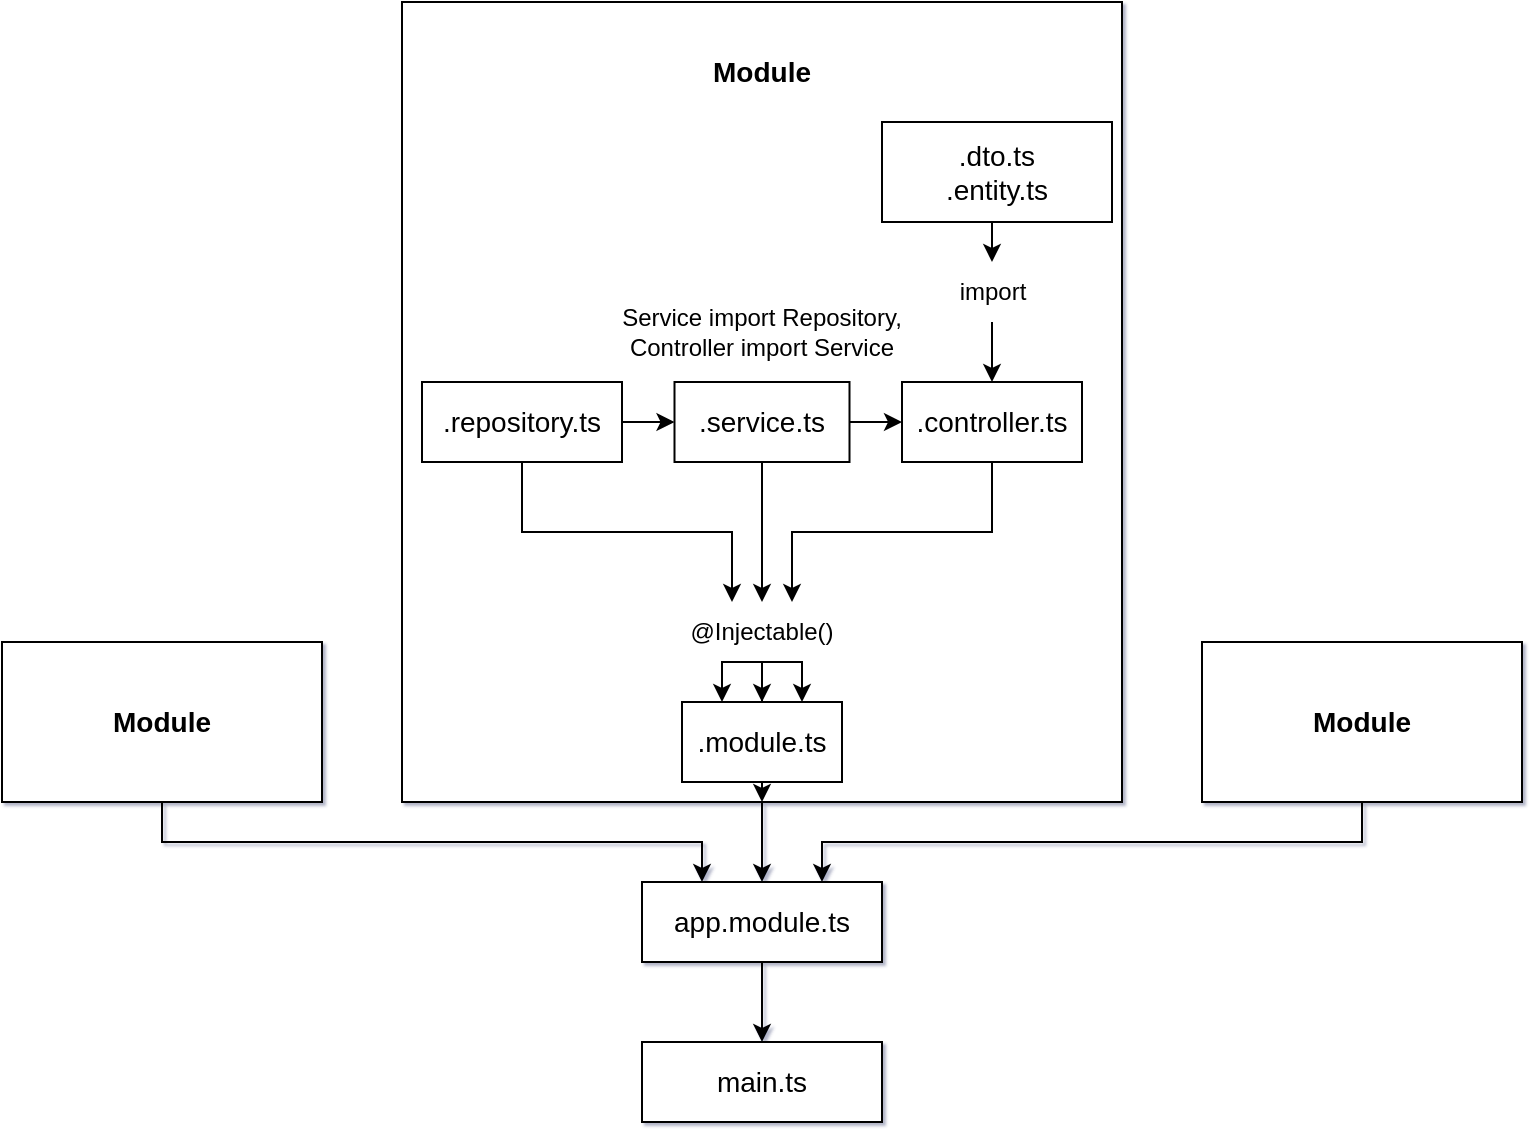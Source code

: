 <mxfile version="21.2.1" type="device">
  <diagram name="Page-1" id="4DkizfUiRQXE5far4hzq">
    <mxGraphModel dx="1026" dy="692" grid="1" gridSize="10" guides="1" tooltips="1" connect="1" arrows="1" fold="1" page="1" pageScale="1" pageWidth="850" pageHeight="1100" math="0" shadow="1">
      <root>
        <mxCell id="0" />
        <mxCell id="1" parent="0" />
        <mxCell id="ZQ_kA6Eb0KY1lvP0p--b-26" style="edgeStyle=orthogonalEdgeStyle;rounded=0;orthogonalLoop=1;jettySize=auto;html=1;exitX=0.5;exitY=1;exitDx=0;exitDy=0;" parent="1" source="ZQ_kA6Eb0KY1lvP0p--b-1" target="ZQ_kA6Eb0KY1lvP0p--b-25" edge="1">
          <mxGeometry relative="1" as="geometry" />
        </mxCell>
        <mxCell id="ZQ_kA6Eb0KY1lvP0p--b-1" value="" style="whiteSpace=wrap;html=1;" parent="1" vertex="1">
          <mxGeometry x="240" y="80" width="360" height="400" as="geometry" />
        </mxCell>
        <mxCell id="ZQ_kA6Eb0KY1lvP0p--b-30" style="edgeStyle=orthogonalEdgeStyle;rounded=0;orthogonalLoop=1;jettySize=auto;html=1;exitX=0.5;exitY=1;exitDx=0;exitDy=0;entryX=0.75;entryY=0;entryDx=0;entryDy=0;" parent="1" source="ZQ_kA6Eb0KY1lvP0p--b-2" target="ZQ_kA6Eb0KY1lvP0p--b-25" edge="1">
          <mxGeometry relative="1" as="geometry" />
        </mxCell>
        <mxCell id="ZQ_kA6Eb0KY1lvP0p--b-2" value="" style="whiteSpace=wrap;html=1;" parent="1" vertex="1">
          <mxGeometry x="640" y="400" width="160" height="80" as="geometry" />
        </mxCell>
        <mxCell id="ZQ_kA6Eb0KY1lvP0p--b-31" style="edgeStyle=orthogonalEdgeStyle;rounded=0;orthogonalLoop=1;jettySize=auto;html=1;exitX=0.5;exitY=1;exitDx=0;exitDy=0;entryX=0.25;entryY=0;entryDx=0;entryDy=0;" parent="1" source="ZQ_kA6Eb0KY1lvP0p--b-3" target="ZQ_kA6Eb0KY1lvP0p--b-25" edge="1">
          <mxGeometry relative="1" as="geometry" />
        </mxCell>
        <mxCell id="ZQ_kA6Eb0KY1lvP0p--b-3" value="" style="whiteSpace=wrap;html=1;" parent="1" vertex="1">
          <mxGeometry x="40" y="400" width="160" height="80" as="geometry" />
        </mxCell>
        <mxCell id="ZQ_kA6Eb0KY1lvP0p--b-4" value="&lt;font style=&quot;font-size: 14px;&quot;&gt;&lt;b&gt;Module&lt;/b&gt;&lt;/font&gt;" style="text;html=1;strokeColor=none;fillColor=none;align=center;verticalAlign=middle;whiteSpace=wrap;rounded=0;" parent="1" vertex="1">
          <mxGeometry x="90" y="425" width="60" height="30" as="geometry" />
        </mxCell>
        <mxCell id="ZQ_kA6Eb0KY1lvP0p--b-7" value="&lt;font style=&quot;font-size: 14px;&quot;&gt;&lt;b&gt;Module&lt;/b&gt;&lt;/font&gt;" style="text;html=1;strokeColor=none;fillColor=none;align=center;verticalAlign=middle;whiteSpace=wrap;rounded=0;" parent="1" vertex="1">
          <mxGeometry x="690" y="425" width="60" height="30" as="geometry" />
        </mxCell>
        <mxCell id="ZQ_kA6Eb0KY1lvP0p--b-8" value="&lt;font style=&quot;font-size: 14px;&quot;&gt;&lt;b&gt;Module&lt;/b&gt;&lt;/font&gt;" style="text;html=1;strokeColor=none;fillColor=none;align=center;verticalAlign=middle;whiteSpace=wrap;rounded=0;" parent="1" vertex="1">
          <mxGeometry x="390" y="100" width="60" height="30" as="geometry" />
        </mxCell>
        <mxCell id="ZQ_kA6Eb0KY1lvP0p--b-50" style="edgeStyle=orthogonalEdgeStyle;rounded=0;orthogonalLoop=1;jettySize=auto;html=1;exitX=0.5;exitY=1;exitDx=0;exitDy=0;entryX=0.5;entryY=0;entryDx=0;entryDy=0;" parent="1" source="ZQ_kA6Eb0KY1lvP0p--b-44" target="ZQ_kA6Eb0KY1lvP0p--b-12" edge="1">
          <mxGeometry relative="1" as="geometry" />
        </mxCell>
        <mxCell id="ZQ_kA6Eb0KY1lvP0p--b-10" value="&lt;font style=&quot;font-size: 14px;&quot;&gt;.dto.ts&lt;br&gt;.entity.ts&lt;br&gt;&lt;/font&gt;" style="rounded=0;whiteSpace=wrap;html=1;" parent="1" vertex="1">
          <mxGeometry x="480" y="140" width="115" height="50" as="geometry" />
        </mxCell>
        <mxCell id="ZQ_kA6Eb0KY1lvP0p--b-33" style="edgeStyle=orthogonalEdgeStyle;rounded=0;orthogonalLoop=1;jettySize=auto;html=1;exitX=0.5;exitY=1;exitDx=0;exitDy=0;entryX=0.25;entryY=0;entryDx=0;entryDy=0;" parent="1" source="ZQ_kA6Eb0KY1lvP0p--b-39" target="ZQ_kA6Eb0KY1lvP0p--b-15" edge="1">
          <mxGeometry relative="1" as="geometry" />
        </mxCell>
        <mxCell id="ZQ_kA6Eb0KY1lvP0p--b-47" style="edgeStyle=orthogonalEdgeStyle;rounded=0;orthogonalLoop=1;jettySize=auto;html=1;exitX=1;exitY=0.5;exitDx=0;exitDy=0;entryX=0;entryY=0.5;entryDx=0;entryDy=0;" parent="1" source="ZQ_kA6Eb0KY1lvP0p--b-11" target="ZQ_kA6Eb0KY1lvP0p--b-13" edge="1">
          <mxGeometry relative="1" as="geometry" />
        </mxCell>
        <mxCell id="ZQ_kA6Eb0KY1lvP0p--b-11" value="&lt;font style=&quot;font-size: 14px;&quot;&gt;.repository.ts&lt;/font&gt;" style="rounded=0;whiteSpace=wrap;html=1;" parent="1" vertex="1">
          <mxGeometry x="250" y="270" width="100" height="40" as="geometry" />
        </mxCell>
        <mxCell id="ZQ_kA6Eb0KY1lvP0p--b-34" style="edgeStyle=orthogonalEdgeStyle;rounded=0;orthogonalLoop=1;jettySize=auto;html=1;exitX=0.5;exitY=1;exitDx=0;exitDy=0;entryX=0.75;entryY=0;entryDx=0;entryDy=0;" parent="1" source="ZQ_kA6Eb0KY1lvP0p--b-39" target="ZQ_kA6Eb0KY1lvP0p--b-15" edge="1">
          <mxGeometry relative="1" as="geometry" />
        </mxCell>
        <mxCell id="ZQ_kA6Eb0KY1lvP0p--b-12" value="&lt;font style=&quot;font-size: 14px;&quot;&gt;.controller.ts&lt;/font&gt;" style="rounded=0;whiteSpace=wrap;html=1;" parent="1" vertex="1">
          <mxGeometry x="490" y="270" width="90" height="40" as="geometry" />
        </mxCell>
        <mxCell id="ZQ_kA6Eb0KY1lvP0p--b-22" style="edgeStyle=orthogonalEdgeStyle;rounded=0;orthogonalLoop=1;jettySize=auto;html=1;exitX=0.5;exitY=1;exitDx=0;exitDy=0;" parent="1" source="ZQ_kA6Eb0KY1lvP0p--b-39" target="ZQ_kA6Eb0KY1lvP0p--b-15" edge="1">
          <mxGeometry relative="1" as="geometry" />
        </mxCell>
        <mxCell id="ZQ_kA6Eb0KY1lvP0p--b-48" style="edgeStyle=orthogonalEdgeStyle;rounded=0;orthogonalLoop=1;jettySize=auto;html=1;exitX=1;exitY=0.5;exitDx=0;exitDy=0;entryX=0;entryY=0.5;entryDx=0;entryDy=0;" parent="1" source="ZQ_kA6Eb0KY1lvP0p--b-13" target="ZQ_kA6Eb0KY1lvP0p--b-12" edge="1">
          <mxGeometry relative="1" as="geometry" />
        </mxCell>
        <mxCell id="ZQ_kA6Eb0KY1lvP0p--b-13" value="&lt;font style=&quot;font-size: 14px;&quot;&gt;.service.ts&lt;/font&gt;" style="rounded=0;whiteSpace=wrap;html=1;" parent="1" vertex="1">
          <mxGeometry x="376.25" y="270" width="87.5" height="40" as="geometry" />
        </mxCell>
        <mxCell id="ZQ_kA6Eb0KY1lvP0p--b-24" style="edgeStyle=orthogonalEdgeStyle;rounded=0;orthogonalLoop=1;jettySize=auto;html=1;exitX=0.5;exitY=1;exitDx=0;exitDy=0;entryX=0.5;entryY=1;entryDx=0;entryDy=0;" parent="1" source="ZQ_kA6Eb0KY1lvP0p--b-15" target="ZQ_kA6Eb0KY1lvP0p--b-1" edge="1">
          <mxGeometry relative="1" as="geometry" />
        </mxCell>
        <mxCell id="ZQ_kA6Eb0KY1lvP0p--b-15" value="&lt;font style=&quot;font-size: 14px;&quot;&gt;.module.ts&lt;/font&gt;" style="rounded=0;whiteSpace=wrap;html=1;" parent="1" vertex="1">
          <mxGeometry x="380" y="430" width="80" height="40" as="geometry" />
        </mxCell>
        <mxCell id="ZQ_kA6Eb0KY1lvP0p--b-28" style="edgeStyle=orthogonalEdgeStyle;rounded=0;orthogonalLoop=1;jettySize=auto;html=1;exitX=0.5;exitY=1;exitDx=0;exitDy=0;" parent="1" source="ZQ_kA6Eb0KY1lvP0p--b-25" target="ZQ_kA6Eb0KY1lvP0p--b-27" edge="1">
          <mxGeometry relative="1" as="geometry" />
        </mxCell>
        <mxCell id="ZQ_kA6Eb0KY1lvP0p--b-25" value="&lt;font style=&quot;font-size: 14px;&quot;&gt;app.module.ts&lt;/font&gt;" style="rounded=0;whiteSpace=wrap;html=1;" parent="1" vertex="1">
          <mxGeometry x="360" y="520" width="120" height="40" as="geometry" />
        </mxCell>
        <mxCell id="ZQ_kA6Eb0KY1lvP0p--b-27" value="&lt;font style=&quot;font-size: 14px;&quot;&gt;main.ts&lt;/font&gt;" style="rounded=0;whiteSpace=wrap;html=1;" parent="1" vertex="1">
          <mxGeometry x="360" y="600" width="120" height="40" as="geometry" />
        </mxCell>
        <mxCell id="ZQ_kA6Eb0KY1lvP0p--b-40" value="" style="edgeStyle=orthogonalEdgeStyle;rounded=0;orthogonalLoop=1;jettySize=auto;html=1;exitX=0.5;exitY=1;exitDx=0;exitDy=0;" parent="1" source="ZQ_kA6Eb0KY1lvP0p--b-13" target="ZQ_kA6Eb0KY1lvP0p--b-39" edge="1">
          <mxGeometry relative="1" as="geometry">
            <mxPoint x="420" y="310" as="sourcePoint" />
            <mxPoint x="420" y="430" as="targetPoint" />
          </mxGeometry>
        </mxCell>
        <mxCell id="ZQ_kA6Eb0KY1lvP0p--b-41" value="" style="edgeStyle=orthogonalEdgeStyle;rounded=0;orthogonalLoop=1;jettySize=auto;html=1;exitX=0.5;exitY=1;exitDx=0;exitDy=0;entryX=0.75;entryY=0;entryDx=0;entryDy=0;" parent="1" source="ZQ_kA6Eb0KY1lvP0p--b-12" target="ZQ_kA6Eb0KY1lvP0p--b-39" edge="1">
          <mxGeometry relative="1" as="geometry">
            <mxPoint x="535" y="310" as="sourcePoint" />
            <mxPoint x="440" y="430" as="targetPoint" />
          </mxGeometry>
        </mxCell>
        <mxCell id="ZQ_kA6Eb0KY1lvP0p--b-42" value="" style="edgeStyle=orthogonalEdgeStyle;rounded=0;orthogonalLoop=1;jettySize=auto;html=1;exitX=0.5;exitY=1;exitDx=0;exitDy=0;entryX=0.25;entryY=0;entryDx=0;entryDy=0;" parent="1" source="ZQ_kA6Eb0KY1lvP0p--b-11" target="ZQ_kA6Eb0KY1lvP0p--b-39" edge="1">
          <mxGeometry relative="1" as="geometry">
            <mxPoint x="300" y="310" as="sourcePoint" />
            <mxPoint x="400" y="430" as="targetPoint" />
          </mxGeometry>
        </mxCell>
        <mxCell id="ZQ_kA6Eb0KY1lvP0p--b-39" value="@Injectable()" style="text;html=1;strokeColor=none;fillColor=none;align=center;verticalAlign=middle;whiteSpace=wrap;rounded=0;" parent="1" vertex="1">
          <mxGeometry x="390" y="380" width="60" height="30" as="geometry" />
        </mxCell>
        <mxCell id="ZQ_kA6Eb0KY1lvP0p--b-51" value="" style="edgeStyle=orthogonalEdgeStyle;rounded=0;orthogonalLoop=1;jettySize=auto;html=1;exitX=0.5;exitY=1;exitDx=0;exitDy=0;entryX=0.5;entryY=0;entryDx=0;entryDy=0;" parent="1" source="ZQ_kA6Eb0KY1lvP0p--b-10" target="ZQ_kA6Eb0KY1lvP0p--b-44" edge="1">
          <mxGeometry relative="1" as="geometry">
            <mxPoint x="535" y="180" as="sourcePoint" />
            <mxPoint x="535" y="270" as="targetPoint" />
          </mxGeometry>
        </mxCell>
        <mxCell id="ZQ_kA6Eb0KY1lvP0p--b-44" value="import" style="text;html=1;strokeColor=none;fillColor=none;align=center;verticalAlign=middle;whiteSpace=wrap;rounded=0;" parent="1" vertex="1">
          <mxGeometry x="467.5" y="210" width="135" height="30" as="geometry" />
        </mxCell>
        <mxCell id="ZQ_kA6Eb0KY1lvP0p--b-52" value="Service import Repository, Controller import Service" style="text;html=1;strokeColor=none;fillColor=none;align=center;verticalAlign=middle;whiteSpace=wrap;rounded=0;" parent="1" vertex="1">
          <mxGeometry x="335" y="230" width="170" height="30" as="geometry" />
        </mxCell>
      </root>
    </mxGraphModel>
  </diagram>
</mxfile>
